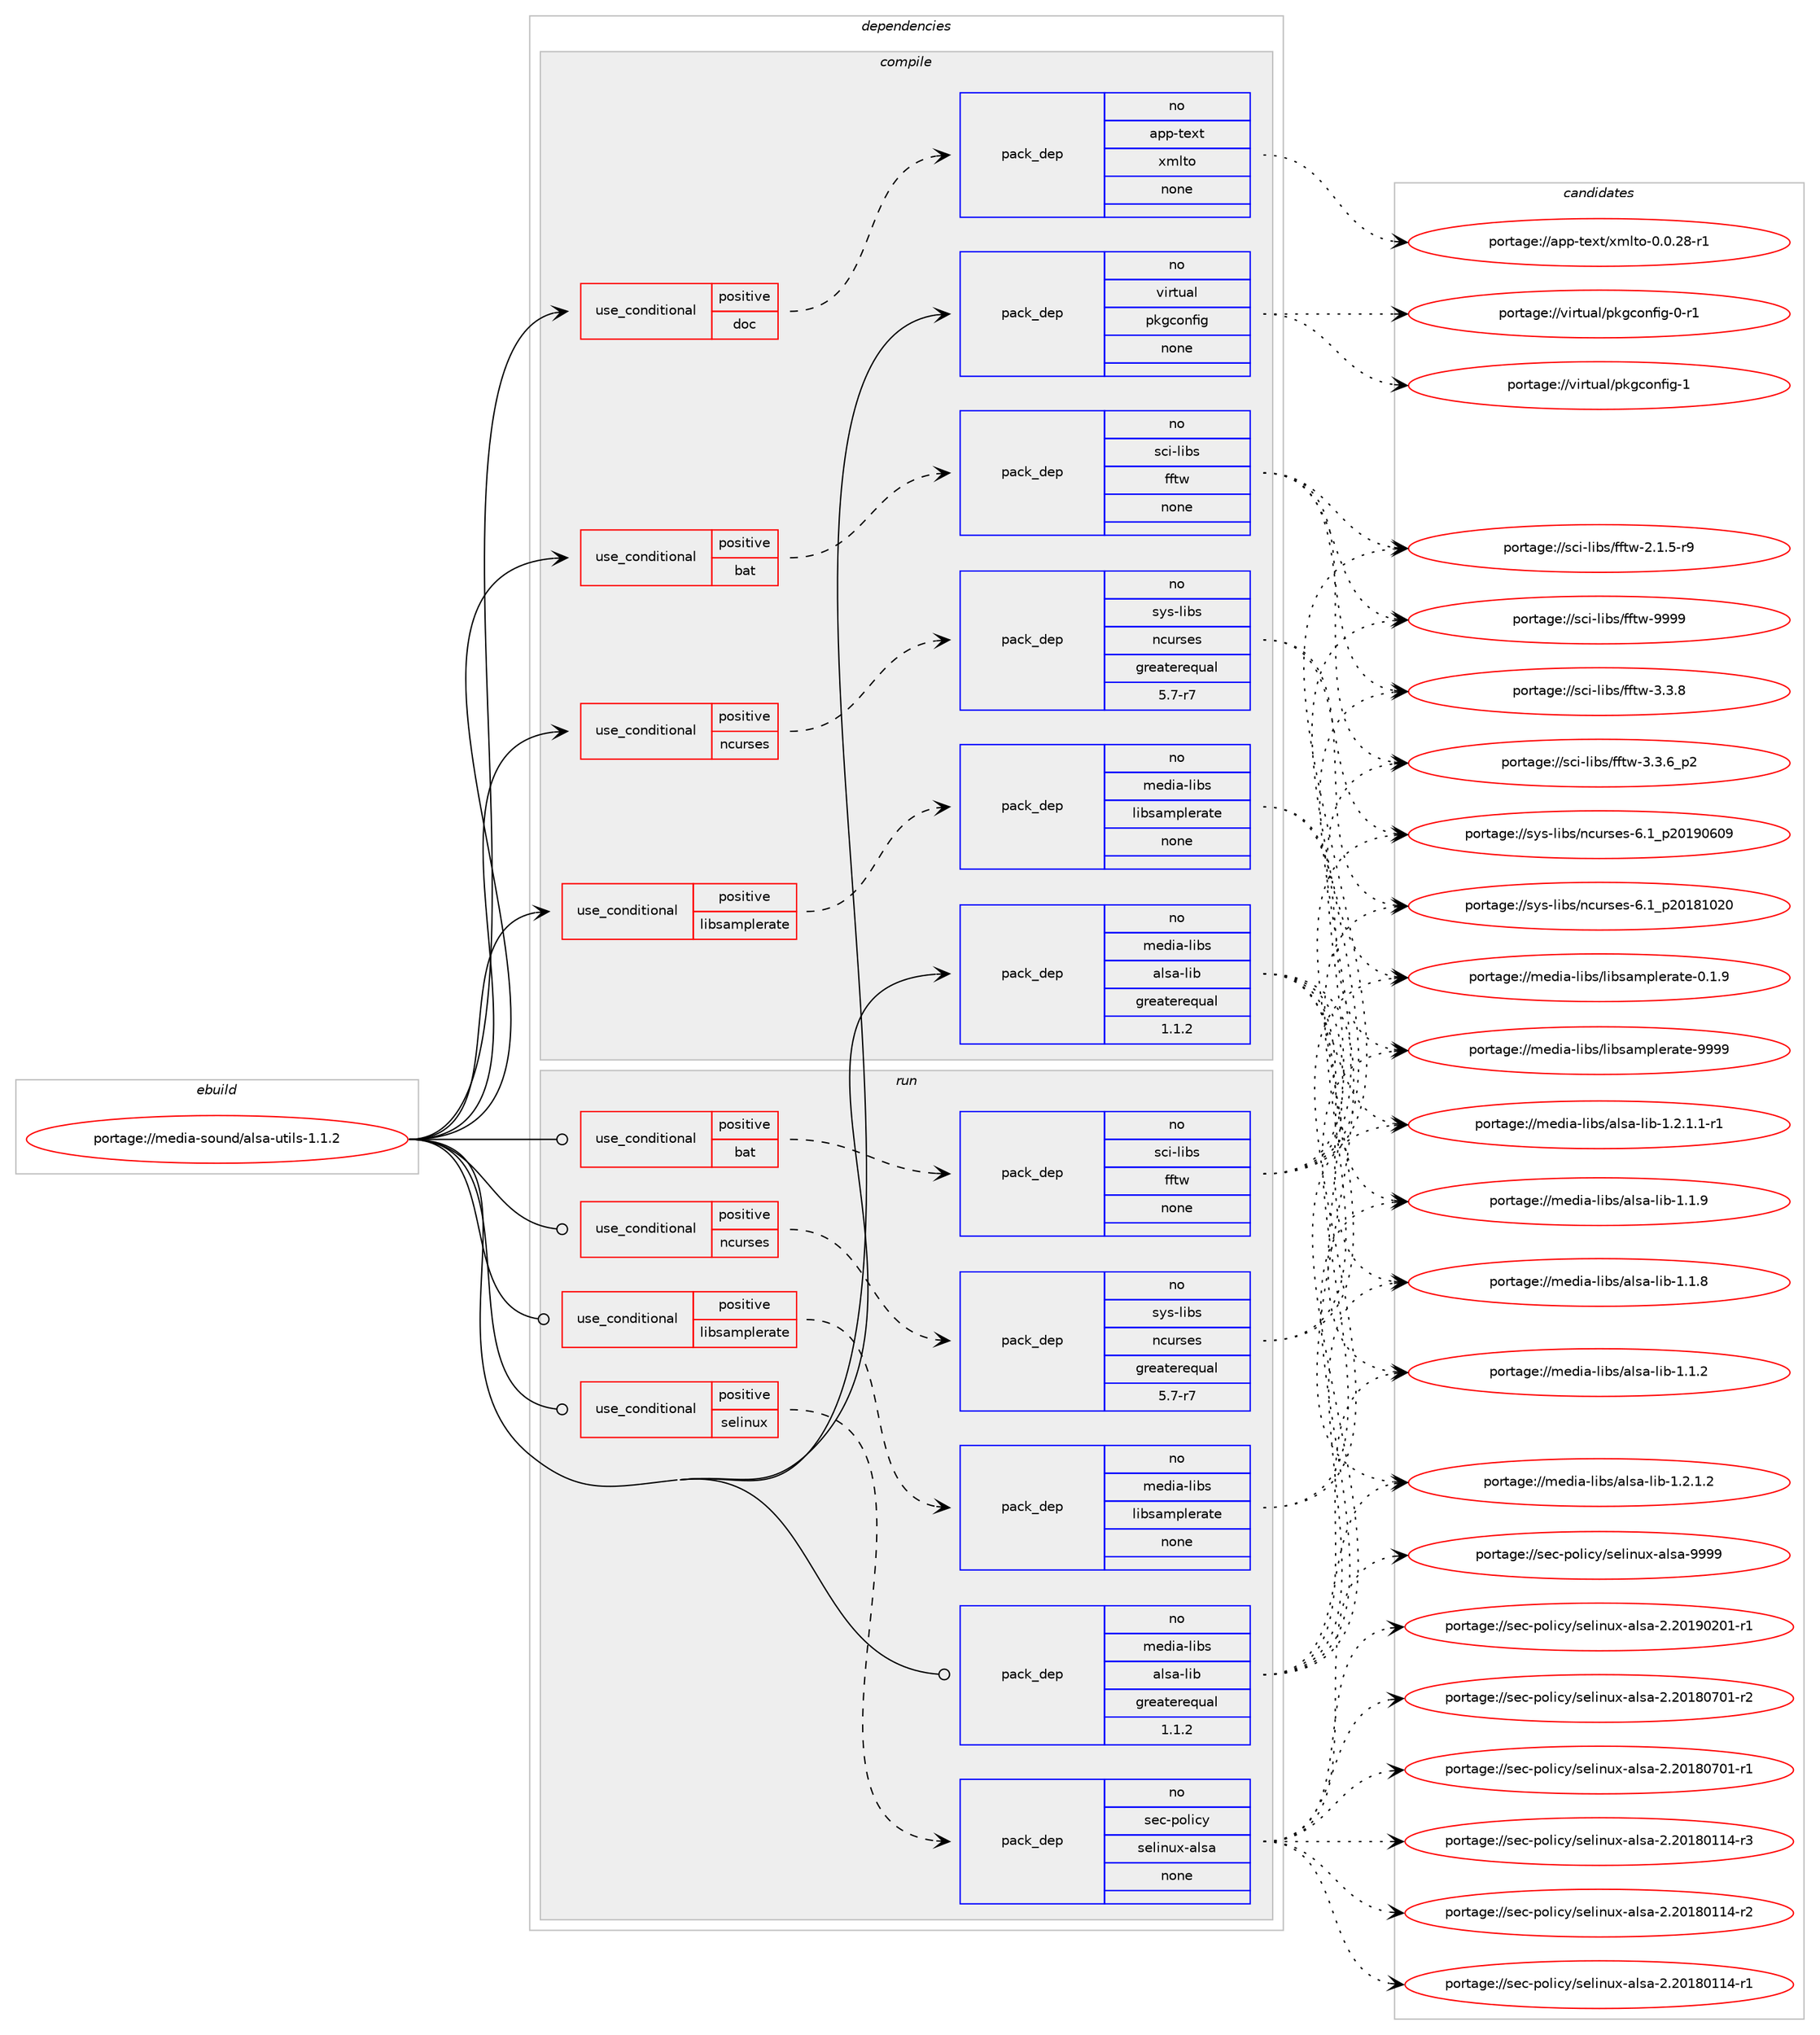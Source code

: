 digraph prolog {

# *************
# Graph options
# *************

newrank=true;
concentrate=true;
compound=true;
graph [rankdir=LR,fontname=Helvetica,fontsize=10,ranksep=1.5];#, ranksep=2.5, nodesep=0.2];
edge  [arrowhead=vee];
node  [fontname=Helvetica,fontsize=10];

# **********
# The ebuild
# **********

subgraph cluster_leftcol {
color=gray;
label=<<i>ebuild</i>>;
id [label="portage://media-sound/alsa-utils-1.1.2", color=red, width=4, href="../media-sound/alsa-utils-1.1.2.svg"];
}

# ****************
# The dependencies
# ****************

subgraph cluster_midcol {
color=gray;
label=<<i>dependencies</i>>;
subgraph cluster_compile {
fillcolor="#eeeeee";
style=filled;
label=<<i>compile</i>>;
subgraph cond44849 {
dependency196861 [label=<<TABLE BORDER="0" CELLBORDER="1" CELLSPACING="0" CELLPADDING="4"><TR><TD ROWSPAN="3" CELLPADDING="10">use_conditional</TD></TR><TR><TD>positive</TD></TR><TR><TD>bat</TD></TR></TABLE>>, shape=none, color=red];
subgraph pack149011 {
dependency196862 [label=<<TABLE BORDER="0" CELLBORDER="1" CELLSPACING="0" CELLPADDING="4" WIDTH="220"><TR><TD ROWSPAN="6" CELLPADDING="30">pack_dep</TD></TR><TR><TD WIDTH="110">no</TD></TR><TR><TD>sci-libs</TD></TR><TR><TD>fftw</TD></TR><TR><TD>none</TD></TR><TR><TD></TD></TR></TABLE>>, shape=none, color=blue];
}
dependency196861:e -> dependency196862:w [weight=20,style="dashed",arrowhead="vee"];
}
id:e -> dependency196861:w [weight=20,style="solid",arrowhead="vee"];
subgraph cond44850 {
dependency196863 [label=<<TABLE BORDER="0" CELLBORDER="1" CELLSPACING="0" CELLPADDING="4"><TR><TD ROWSPAN="3" CELLPADDING="10">use_conditional</TD></TR><TR><TD>positive</TD></TR><TR><TD>doc</TD></TR></TABLE>>, shape=none, color=red];
subgraph pack149012 {
dependency196864 [label=<<TABLE BORDER="0" CELLBORDER="1" CELLSPACING="0" CELLPADDING="4" WIDTH="220"><TR><TD ROWSPAN="6" CELLPADDING="30">pack_dep</TD></TR><TR><TD WIDTH="110">no</TD></TR><TR><TD>app-text</TD></TR><TR><TD>xmlto</TD></TR><TR><TD>none</TD></TR><TR><TD></TD></TR></TABLE>>, shape=none, color=blue];
}
dependency196863:e -> dependency196864:w [weight=20,style="dashed",arrowhead="vee"];
}
id:e -> dependency196863:w [weight=20,style="solid",arrowhead="vee"];
subgraph cond44851 {
dependency196865 [label=<<TABLE BORDER="0" CELLBORDER="1" CELLSPACING="0" CELLPADDING="4"><TR><TD ROWSPAN="3" CELLPADDING="10">use_conditional</TD></TR><TR><TD>positive</TD></TR><TR><TD>libsamplerate</TD></TR></TABLE>>, shape=none, color=red];
subgraph pack149013 {
dependency196866 [label=<<TABLE BORDER="0" CELLBORDER="1" CELLSPACING="0" CELLPADDING="4" WIDTH="220"><TR><TD ROWSPAN="6" CELLPADDING="30">pack_dep</TD></TR><TR><TD WIDTH="110">no</TD></TR><TR><TD>media-libs</TD></TR><TR><TD>libsamplerate</TD></TR><TR><TD>none</TD></TR><TR><TD></TD></TR></TABLE>>, shape=none, color=blue];
}
dependency196865:e -> dependency196866:w [weight=20,style="dashed",arrowhead="vee"];
}
id:e -> dependency196865:w [weight=20,style="solid",arrowhead="vee"];
subgraph cond44852 {
dependency196867 [label=<<TABLE BORDER="0" CELLBORDER="1" CELLSPACING="0" CELLPADDING="4"><TR><TD ROWSPAN="3" CELLPADDING="10">use_conditional</TD></TR><TR><TD>positive</TD></TR><TR><TD>ncurses</TD></TR></TABLE>>, shape=none, color=red];
subgraph pack149014 {
dependency196868 [label=<<TABLE BORDER="0" CELLBORDER="1" CELLSPACING="0" CELLPADDING="4" WIDTH="220"><TR><TD ROWSPAN="6" CELLPADDING="30">pack_dep</TD></TR><TR><TD WIDTH="110">no</TD></TR><TR><TD>sys-libs</TD></TR><TR><TD>ncurses</TD></TR><TR><TD>greaterequal</TD></TR><TR><TD>5.7-r7</TD></TR></TABLE>>, shape=none, color=blue];
}
dependency196867:e -> dependency196868:w [weight=20,style="dashed",arrowhead="vee"];
}
id:e -> dependency196867:w [weight=20,style="solid",arrowhead="vee"];
subgraph pack149015 {
dependency196869 [label=<<TABLE BORDER="0" CELLBORDER="1" CELLSPACING="0" CELLPADDING="4" WIDTH="220"><TR><TD ROWSPAN="6" CELLPADDING="30">pack_dep</TD></TR><TR><TD WIDTH="110">no</TD></TR><TR><TD>media-libs</TD></TR><TR><TD>alsa-lib</TD></TR><TR><TD>greaterequal</TD></TR><TR><TD>1.1.2</TD></TR></TABLE>>, shape=none, color=blue];
}
id:e -> dependency196869:w [weight=20,style="solid",arrowhead="vee"];
subgraph pack149016 {
dependency196870 [label=<<TABLE BORDER="0" CELLBORDER="1" CELLSPACING="0" CELLPADDING="4" WIDTH="220"><TR><TD ROWSPAN="6" CELLPADDING="30">pack_dep</TD></TR><TR><TD WIDTH="110">no</TD></TR><TR><TD>virtual</TD></TR><TR><TD>pkgconfig</TD></TR><TR><TD>none</TD></TR><TR><TD></TD></TR></TABLE>>, shape=none, color=blue];
}
id:e -> dependency196870:w [weight=20,style="solid",arrowhead="vee"];
}
subgraph cluster_compileandrun {
fillcolor="#eeeeee";
style=filled;
label=<<i>compile and run</i>>;
}
subgraph cluster_run {
fillcolor="#eeeeee";
style=filled;
label=<<i>run</i>>;
subgraph cond44853 {
dependency196871 [label=<<TABLE BORDER="0" CELLBORDER="1" CELLSPACING="0" CELLPADDING="4"><TR><TD ROWSPAN="3" CELLPADDING="10">use_conditional</TD></TR><TR><TD>positive</TD></TR><TR><TD>bat</TD></TR></TABLE>>, shape=none, color=red];
subgraph pack149017 {
dependency196872 [label=<<TABLE BORDER="0" CELLBORDER="1" CELLSPACING="0" CELLPADDING="4" WIDTH="220"><TR><TD ROWSPAN="6" CELLPADDING="30">pack_dep</TD></TR><TR><TD WIDTH="110">no</TD></TR><TR><TD>sci-libs</TD></TR><TR><TD>fftw</TD></TR><TR><TD>none</TD></TR><TR><TD></TD></TR></TABLE>>, shape=none, color=blue];
}
dependency196871:e -> dependency196872:w [weight=20,style="dashed",arrowhead="vee"];
}
id:e -> dependency196871:w [weight=20,style="solid",arrowhead="odot"];
subgraph cond44854 {
dependency196873 [label=<<TABLE BORDER="0" CELLBORDER="1" CELLSPACING="0" CELLPADDING="4"><TR><TD ROWSPAN="3" CELLPADDING="10">use_conditional</TD></TR><TR><TD>positive</TD></TR><TR><TD>libsamplerate</TD></TR></TABLE>>, shape=none, color=red];
subgraph pack149018 {
dependency196874 [label=<<TABLE BORDER="0" CELLBORDER="1" CELLSPACING="0" CELLPADDING="4" WIDTH="220"><TR><TD ROWSPAN="6" CELLPADDING="30">pack_dep</TD></TR><TR><TD WIDTH="110">no</TD></TR><TR><TD>media-libs</TD></TR><TR><TD>libsamplerate</TD></TR><TR><TD>none</TD></TR><TR><TD></TD></TR></TABLE>>, shape=none, color=blue];
}
dependency196873:e -> dependency196874:w [weight=20,style="dashed",arrowhead="vee"];
}
id:e -> dependency196873:w [weight=20,style="solid",arrowhead="odot"];
subgraph cond44855 {
dependency196875 [label=<<TABLE BORDER="0" CELLBORDER="1" CELLSPACING="0" CELLPADDING="4"><TR><TD ROWSPAN="3" CELLPADDING="10">use_conditional</TD></TR><TR><TD>positive</TD></TR><TR><TD>ncurses</TD></TR></TABLE>>, shape=none, color=red];
subgraph pack149019 {
dependency196876 [label=<<TABLE BORDER="0" CELLBORDER="1" CELLSPACING="0" CELLPADDING="4" WIDTH="220"><TR><TD ROWSPAN="6" CELLPADDING="30">pack_dep</TD></TR><TR><TD WIDTH="110">no</TD></TR><TR><TD>sys-libs</TD></TR><TR><TD>ncurses</TD></TR><TR><TD>greaterequal</TD></TR><TR><TD>5.7-r7</TD></TR></TABLE>>, shape=none, color=blue];
}
dependency196875:e -> dependency196876:w [weight=20,style="dashed",arrowhead="vee"];
}
id:e -> dependency196875:w [weight=20,style="solid",arrowhead="odot"];
subgraph cond44856 {
dependency196877 [label=<<TABLE BORDER="0" CELLBORDER="1" CELLSPACING="0" CELLPADDING="4"><TR><TD ROWSPAN="3" CELLPADDING="10">use_conditional</TD></TR><TR><TD>positive</TD></TR><TR><TD>selinux</TD></TR></TABLE>>, shape=none, color=red];
subgraph pack149020 {
dependency196878 [label=<<TABLE BORDER="0" CELLBORDER="1" CELLSPACING="0" CELLPADDING="4" WIDTH="220"><TR><TD ROWSPAN="6" CELLPADDING="30">pack_dep</TD></TR><TR><TD WIDTH="110">no</TD></TR><TR><TD>sec-policy</TD></TR><TR><TD>selinux-alsa</TD></TR><TR><TD>none</TD></TR><TR><TD></TD></TR></TABLE>>, shape=none, color=blue];
}
dependency196877:e -> dependency196878:w [weight=20,style="dashed",arrowhead="vee"];
}
id:e -> dependency196877:w [weight=20,style="solid",arrowhead="odot"];
subgraph pack149021 {
dependency196879 [label=<<TABLE BORDER="0" CELLBORDER="1" CELLSPACING="0" CELLPADDING="4" WIDTH="220"><TR><TD ROWSPAN="6" CELLPADDING="30">pack_dep</TD></TR><TR><TD WIDTH="110">no</TD></TR><TR><TD>media-libs</TD></TR><TR><TD>alsa-lib</TD></TR><TR><TD>greaterequal</TD></TR><TR><TD>1.1.2</TD></TR></TABLE>>, shape=none, color=blue];
}
id:e -> dependency196879:w [weight=20,style="solid",arrowhead="odot"];
}
}

# **************
# The candidates
# **************

subgraph cluster_choices {
rank=same;
color=gray;
label=<<i>candidates</i>>;

subgraph choice149011 {
color=black;
nodesep=1;
choice115991054510810598115471021021161194557575757 [label="portage://sci-libs/fftw-9999", color=red, width=4,href="../sci-libs/fftw-9999.svg"];
choice11599105451081059811547102102116119455146514656 [label="portage://sci-libs/fftw-3.3.8", color=red, width=4,href="../sci-libs/fftw-3.3.8.svg"];
choice115991054510810598115471021021161194551465146549511250 [label="portage://sci-libs/fftw-3.3.6_p2", color=red, width=4,href="../sci-libs/fftw-3.3.6_p2.svg"];
choice115991054510810598115471021021161194550464946534511457 [label="portage://sci-libs/fftw-2.1.5-r9", color=red, width=4,href="../sci-libs/fftw-2.1.5-r9.svg"];
dependency196862:e -> choice115991054510810598115471021021161194557575757:w [style=dotted,weight="100"];
dependency196862:e -> choice11599105451081059811547102102116119455146514656:w [style=dotted,weight="100"];
dependency196862:e -> choice115991054510810598115471021021161194551465146549511250:w [style=dotted,weight="100"];
dependency196862:e -> choice115991054510810598115471021021161194550464946534511457:w [style=dotted,weight="100"];
}
subgraph choice149012 {
color=black;
nodesep=1;
choice971121124511610112011647120109108116111454846484650564511449 [label="portage://app-text/xmlto-0.0.28-r1", color=red, width=4,href="../app-text/xmlto-0.0.28-r1.svg"];
dependency196864:e -> choice971121124511610112011647120109108116111454846484650564511449:w [style=dotted,weight="100"];
}
subgraph choice149013 {
color=black;
nodesep=1;
choice109101100105974510810598115471081059811597109112108101114971161014557575757 [label="portage://media-libs/libsamplerate-9999", color=red, width=4,href="../media-libs/libsamplerate-9999.svg"];
choice10910110010597451081059811547108105981159710911210810111497116101454846494657 [label="portage://media-libs/libsamplerate-0.1.9", color=red, width=4,href="../media-libs/libsamplerate-0.1.9.svg"];
dependency196866:e -> choice109101100105974510810598115471081059811597109112108101114971161014557575757:w [style=dotted,weight="100"];
dependency196866:e -> choice10910110010597451081059811547108105981159710911210810111497116101454846494657:w [style=dotted,weight="100"];
}
subgraph choice149014 {
color=black;
nodesep=1;
choice1151211154510810598115471109911711411510111545544649951125048495748544857 [label="portage://sys-libs/ncurses-6.1_p20190609", color=red, width=4,href="../sys-libs/ncurses-6.1_p20190609.svg"];
choice1151211154510810598115471109911711411510111545544649951125048495649485048 [label="portage://sys-libs/ncurses-6.1_p20181020", color=red, width=4,href="../sys-libs/ncurses-6.1_p20181020.svg"];
dependency196868:e -> choice1151211154510810598115471109911711411510111545544649951125048495748544857:w [style=dotted,weight="100"];
dependency196868:e -> choice1151211154510810598115471109911711411510111545544649951125048495649485048:w [style=dotted,weight="100"];
}
subgraph choice149015 {
color=black;
nodesep=1;
choice10910110010597451081059811547971081159745108105984549465046494650 [label="portage://media-libs/alsa-lib-1.2.1.2", color=red, width=4,href="../media-libs/alsa-lib-1.2.1.2.svg"];
choice109101100105974510810598115479710811597451081059845494650464946494511449 [label="portage://media-libs/alsa-lib-1.2.1.1-r1", color=red, width=4,href="../media-libs/alsa-lib-1.2.1.1-r1.svg"];
choice1091011001059745108105981154797108115974510810598454946494657 [label="portage://media-libs/alsa-lib-1.1.9", color=red, width=4,href="../media-libs/alsa-lib-1.1.9.svg"];
choice1091011001059745108105981154797108115974510810598454946494656 [label="portage://media-libs/alsa-lib-1.1.8", color=red, width=4,href="../media-libs/alsa-lib-1.1.8.svg"];
choice1091011001059745108105981154797108115974510810598454946494650 [label="portage://media-libs/alsa-lib-1.1.2", color=red, width=4,href="../media-libs/alsa-lib-1.1.2.svg"];
dependency196869:e -> choice10910110010597451081059811547971081159745108105984549465046494650:w [style=dotted,weight="100"];
dependency196869:e -> choice109101100105974510810598115479710811597451081059845494650464946494511449:w [style=dotted,weight="100"];
dependency196869:e -> choice1091011001059745108105981154797108115974510810598454946494657:w [style=dotted,weight="100"];
dependency196869:e -> choice1091011001059745108105981154797108115974510810598454946494656:w [style=dotted,weight="100"];
dependency196869:e -> choice1091011001059745108105981154797108115974510810598454946494650:w [style=dotted,weight="100"];
}
subgraph choice149016 {
color=black;
nodesep=1;
choice1181051141161179710847112107103991111101021051034549 [label="portage://virtual/pkgconfig-1", color=red, width=4,href="../virtual/pkgconfig-1.svg"];
choice11810511411611797108471121071039911111010210510345484511449 [label="portage://virtual/pkgconfig-0-r1", color=red, width=4,href="../virtual/pkgconfig-0-r1.svg"];
dependency196870:e -> choice1181051141161179710847112107103991111101021051034549:w [style=dotted,weight="100"];
dependency196870:e -> choice11810511411611797108471121071039911111010210510345484511449:w [style=dotted,weight="100"];
}
subgraph choice149017 {
color=black;
nodesep=1;
choice115991054510810598115471021021161194557575757 [label="portage://sci-libs/fftw-9999", color=red, width=4,href="../sci-libs/fftw-9999.svg"];
choice11599105451081059811547102102116119455146514656 [label="portage://sci-libs/fftw-3.3.8", color=red, width=4,href="../sci-libs/fftw-3.3.8.svg"];
choice115991054510810598115471021021161194551465146549511250 [label="portage://sci-libs/fftw-3.3.6_p2", color=red, width=4,href="../sci-libs/fftw-3.3.6_p2.svg"];
choice115991054510810598115471021021161194550464946534511457 [label="portage://sci-libs/fftw-2.1.5-r9", color=red, width=4,href="../sci-libs/fftw-2.1.5-r9.svg"];
dependency196872:e -> choice115991054510810598115471021021161194557575757:w [style=dotted,weight="100"];
dependency196872:e -> choice11599105451081059811547102102116119455146514656:w [style=dotted,weight="100"];
dependency196872:e -> choice115991054510810598115471021021161194551465146549511250:w [style=dotted,weight="100"];
dependency196872:e -> choice115991054510810598115471021021161194550464946534511457:w [style=dotted,weight="100"];
}
subgraph choice149018 {
color=black;
nodesep=1;
choice109101100105974510810598115471081059811597109112108101114971161014557575757 [label="portage://media-libs/libsamplerate-9999", color=red, width=4,href="../media-libs/libsamplerate-9999.svg"];
choice10910110010597451081059811547108105981159710911210810111497116101454846494657 [label="portage://media-libs/libsamplerate-0.1.9", color=red, width=4,href="../media-libs/libsamplerate-0.1.9.svg"];
dependency196874:e -> choice109101100105974510810598115471081059811597109112108101114971161014557575757:w [style=dotted,weight="100"];
dependency196874:e -> choice10910110010597451081059811547108105981159710911210810111497116101454846494657:w [style=dotted,weight="100"];
}
subgraph choice149019 {
color=black;
nodesep=1;
choice1151211154510810598115471109911711411510111545544649951125048495748544857 [label="portage://sys-libs/ncurses-6.1_p20190609", color=red, width=4,href="../sys-libs/ncurses-6.1_p20190609.svg"];
choice1151211154510810598115471109911711411510111545544649951125048495649485048 [label="portage://sys-libs/ncurses-6.1_p20181020", color=red, width=4,href="../sys-libs/ncurses-6.1_p20181020.svg"];
dependency196876:e -> choice1151211154510810598115471109911711411510111545544649951125048495748544857:w [style=dotted,weight="100"];
dependency196876:e -> choice1151211154510810598115471109911711411510111545544649951125048495649485048:w [style=dotted,weight="100"];
}
subgraph choice149020 {
color=black;
nodesep=1;
choice115101994511211110810599121471151011081051101171204597108115974557575757 [label="portage://sec-policy/selinux-alsa-9999", color=red, width=4,href="../sec-policy/selinux-alsa-9999.svg"];
choice1151019945112111108105991214711510110810511011712045971081159745504650484957485048494511449 [label="portage://sec-policy/selinux-alsa-2.20190201-r1", color=red, width=4,href="../sec-policy/selinux-alsa-2.20190201-r1.svg"];
choice1151019945112111108105991214711510110810511011712045971081159745504650484956485548494511450 [label="portage://sec-policy/selinux-alsa-2.20180701-r2", color=red, width=4,href="../sec-policy/selinux-alsa-2.20180701-r2.svg"];
choice1151019945112111108105991214711510110810511011712045971081159745504650484956485548494511449 [label="portage://sec-policy/selinux-alsa-2.20180701-r1", color=red, width=4,href="../sec-policy/selinux-alsa-2.20180701-r1.svg"];
choice1151019945112111108105991214711510110810511011712045971081159745504650484956484949524511451 [label="portage://sec-policy/selinux-alsa-2.20180114-r3", color=red, width=4,href="../sec-policy/selinux-alsa-2.20180114-r3.svg"];
choice1151019945112111108105991214711510110810511011712045971081159745504650484956484949524511450 [label="portage://sec-policy/selinux-alsa-2.20180114-r2", color=red, width=4,href="../sec-policy/selinux-alsa-2.20180114-r2.svg"];
choice1151019945112111108105991214711510110810511011712045971081159745504650484956484949524511449 [label="portage://sec-policy/selinux-alsa-2.20180114-r1", color=red, width=4,href="../sec-policy/selinux-alsa-2.20180114-r1.svg"];
dependency196878:e -> choice115101994511211110810599121471151011081051101171204597108115974557575757:w [style=dotted,weight="100"];
dependency196878:e -> choice1151019945112111108105991214711510110810511011712045971081159745504650484957485048494511449:w [style=dotted,weight="100"];
dependency196878:e -> choice1151019945112111108105991214711510110810511011712045971081159745504650484956485548494511450:w [style=dotted,weight="100"];
dependency196878:e -> choice1151019945112111108105991214711510110810511011712045971081159745504650484956485548494511449:w [style=dotted,weight="100"];
dependency196878:e -> choice1151019945112111108105991214711510110810511011712045971081159745504650484956484949524511451:w [style=dotted,weight="100"];
dependency196878:e -> choice1151019945112111108105991214711510110810511011712045971081159745504650484956484949524511450:w [style=dotted,weight="100"];
dependency196878:e -> choice1151019945112111108105991214711510110810511011712045971081159745504650484956484949524511449:w [style=dotted,weight="100"];
}
subgraph choice149021 {
color=black;
nodesep=1;
choice10910110010597451081059811547971081159745108105984549465046494650 [label="portage://media-libs/alsa-lib-1.2.1.2", color=red, width=4,href="../media-libs/alsa-lib-1.2.1.2.svg"];
choice109101100105974510810598115479710811597451081059845494650464946494511449 [label="portage://media-libs/alsa-lib-1.2.1.1-r1", color=red, width=4,href="../media-libs/alsa-lib-1.2.1.1-r1.svg"];
choice1091011001059745108105981154797108115974510810598454946494657 [label="portage://media-libs/alsa-lib-1.1.9", color=red, width=4,href="../media-libs/alsa-lib-1.1.9.svg"];
choice1091011001059745108105981154797108115974510810598454946494656 [label="portage://media-libs/alsa-lib-1.1.8", color=red, width=4,href="../media-libs/alsa-lib-1.1.8.svg"];
choice1091011001059745108105981154797108115974510810598454946494650 [label="portage://media-libs/alsa-lib-1.1.2", color=red, width=4,href="../media-libs/alsa-lib-1.1.2.svg"];
dependency196879:e -> choice10910110010597451081059811547971081159745108105984549465046494650:w [style=dotted,weight="100"];
dependency196879:e -> choice109101100105974510810598115479710811597451081059845494650464946494511449:w [style=dotted,weight="100"];
dependency196879:e -> choice1091011001059745108105981154797108115974510810598454946494657:w [style=dotted,weight="100"];
dependency196879:e -> choice1091011001059745108105981154797108115974510810598454946494656:w [style=dotted,weight="100"];
dependency196879:e -> choice1091011001059745108105981154797108115974510810598454946494650:w [style=dotted,weight="100"];
}
}

}
